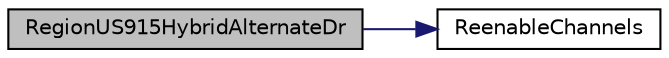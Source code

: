 digraph "RegionUS915HybridAlternateDr"
{
  edge [fontname="Helvetica",fontsize="10",labelfontname="Helvetica",labelfontsize="10"];
  node [fontname="Helvetica",fontsize="10",shape=record];
  rankdir="LR";
  Node7 [label="RegionUS915HybridAlternateDr",height=0.2,width=0.4,color="black", fillcolor="grey75", style="filled", fontcolor="black"];
  Node7 -> Node8 [color="midnightblue",fontsize="10",style="solid",fontname="Helvetica"];
  Node8 [label="ReenableChannels",height=0.2,width=0.4,color="black", fillcolor="white", style="filled",URL="$_region_u_s915-_hybrid_8c.html#ac8aa2da46dca1566e730ffda2650f947"];
}

